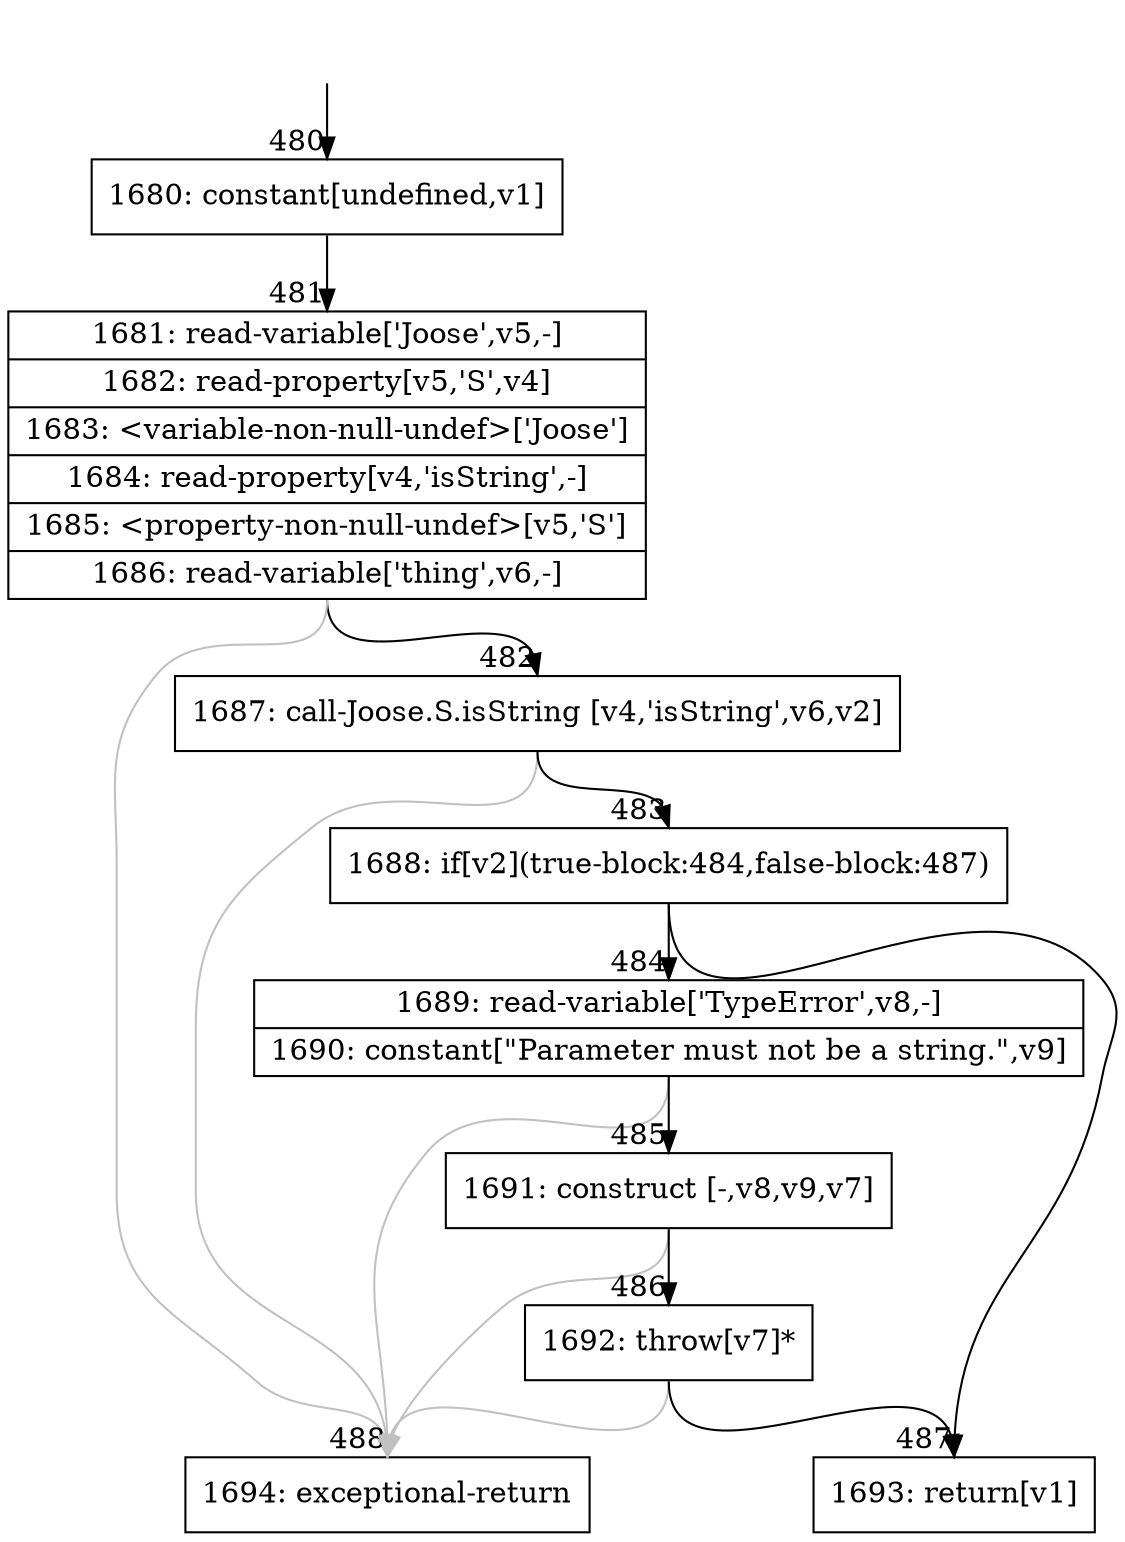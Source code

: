digraph {
rankdir="TD"
BB_entry53[shape=none,label=""];
BB_entry53 -> BB480 [tailport=s, headport=n, headlabel="    480"]
BB480 [shape=record label="{1680: constant[undefined,v1]}" ] 
BB480 -> BB481 [tailport=s, headport=n, headlabel="      481"]
BB481 [shape=record label="{1681: read-variable['Joose',v5,-]|1682: read-property[v5,'S',v4]|1683: \<variable-non-null-undef\>['Joose']|1684: read-property[v4,'isString',-]|1685: \<property-non-null-undef\>[v5,'S']|1686: read-variable['thing',v6,-]}" ] 
BB481 -> BB482 [tailport=s, headport=n, headlabel="      482"]
BB481 -> BB488 [tailport=s, headport=n, color=gray, headlabel="      488"]
BB482 [shape=record label="{1687: call-Joose.S.isString [v4,'isString',v6,v2]}" ] 
BB482 -> BB483 [tailport=s, headport=n, headlabel="      483"]
BB482 -> BB488 [tailport=s, headport=n, color=gray]
BB483 [shape=record label="{1688: if[v2](true-block:484,false-block:487)}" ] 
BB483 -> BB484 [tailport=s, headport=n, headlabel="      484"]
BB483 -> BB487 [tailport=s, headport=n, headlabel="      487"]
BB484 [shape=record label="{1689: read-variable['TypeError',v8,-]|1690: constant[\"Parameter must not be a string.\",v9]}" ] 
BB484 -> BB485 [tailport=s, headport=n, headlabel="      485"]
BB484 -> BB488 [tailport=s, headport=n, color=gray]
BB485 [shape=record label="{1691: construct [-,v8,v9,v7]}" ] 
BB485 -> BB486 [tailport=s, headport=n, headlabel="      486"]
BB485 -> BB488 [tailport=s, headport=n, color=gray]
BB486 [shape=record label="{1692: throw[v7]*}" ] 
BB486 -> BB487 [tailport=s, headport=n]
BB486 -> BB488 [tailport=s, headport=n, color=gray]
BB487 [shape=record label="{1693: return[v1]}" ] 
BB488 [shape=record label="{1694: exceptional-return}" ] 
//#$~ 524
}
